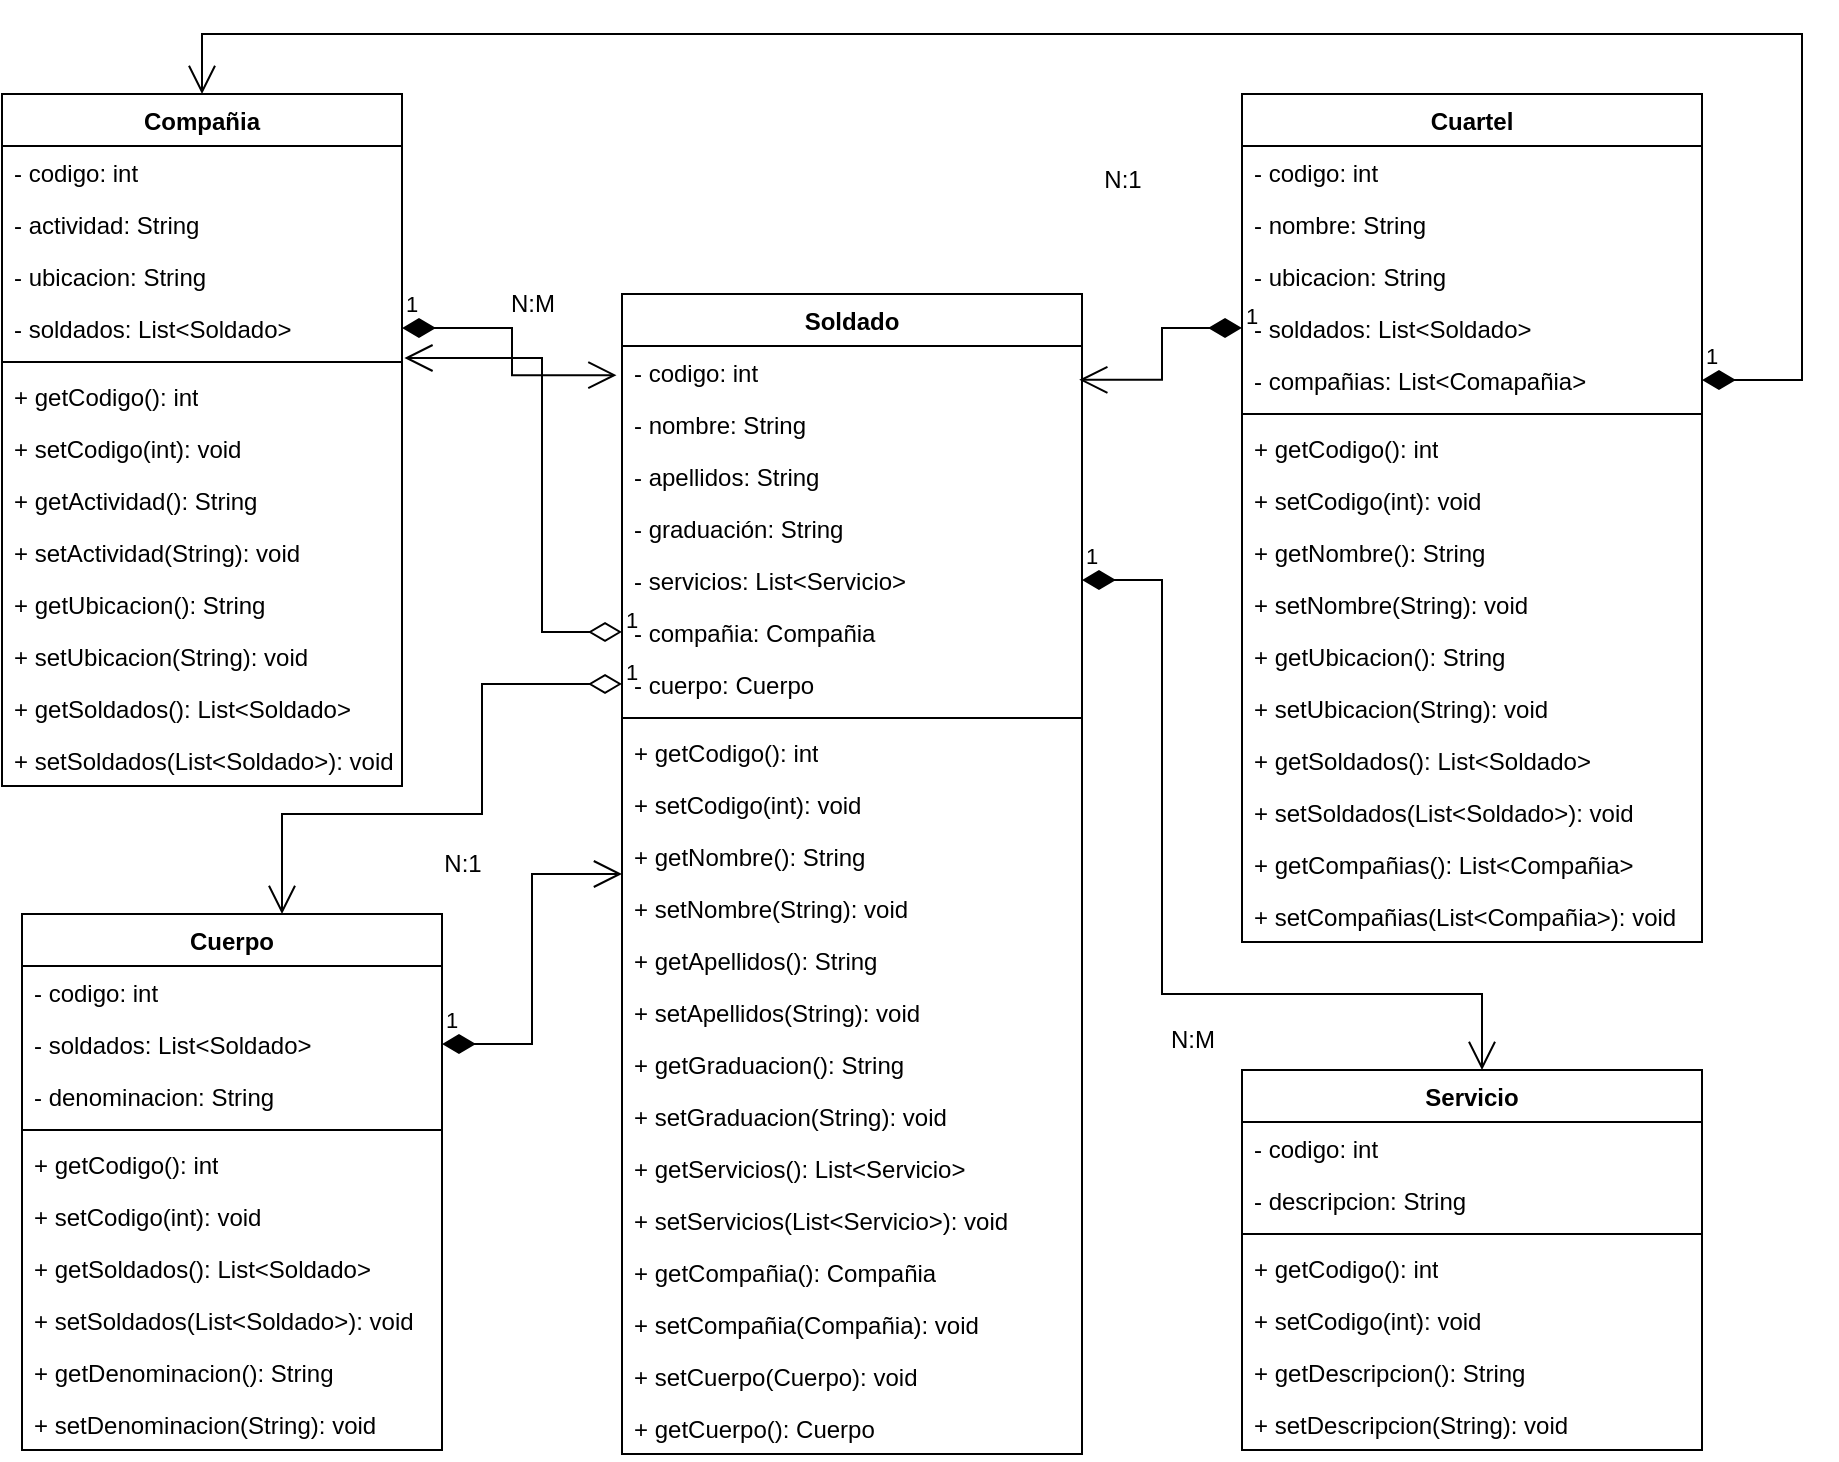 <mxfile version="22.1.7" type="github">
  <diagram id="C5RBs43oDa-KdzZeNtuy" name="Page-1">
    <mxGraphModel dx="2466" dy="2070" grid="1" gridSize="10" guides="1" tooltips="1" connect="1" arrows="1" fold="1" page="1" pageScale="1" pageWidth="827" pageHeight="1169" math="0" shadow="0">
      <root>
        <mxCell id="WIyWlLk6GJQsqaUBKTNV-0" />
        <mxCell id="WIyWlLk6GJQsqaUBKTNV-1" parent="WIyWlLk6GJQsqaUBKTNV-0" />
        <mxCell id="mWsIhqGnOLOMxXIn2LFf-0" value="Soldado" style="swimlane;fontStyle=1;align=center;verticalAlign=top;childLayout=stackLayout;horizontal=1;startSize=26;horizontalStack=0;resizeParent=1;resizeParentMax=0;resizeLast=0;collapsible=1;marginBottom=0;whiteSpace=wrap;html=1;" vertex="1" parent="WIyWlLk6GJQsqaUBKTNV-1">
          <mxGeometry x="290" y="80" width="230" height="580" as="geometry" />
        </mxCell>
        <mxCell id="mWsIhqGnOLOMxXIn2LFf-1" value="- codigo: int" style="text;strokeColor=none;fillColor=none;align=left;verticalAlign=top;spacingLeft=4;spacingRight=4;overflow=hidden;rotatable=0;points=[[0,0.5],[1,0.5]];portConstraint=eastwest;whiteSpace=wrap;html=1;" vertex="1" parent="mWsIhqGnOLOMxXIn2LFf-0">
          <mxGeometry y="26" width="230" height="26" as="geometry" />
        </mxCell>
        <mxCell id="mWsIhqGnOLOMxXIn2LFf-4" value="- nombre: String" style="text;strokeColor=none;fillColor=none;align=left;verticalAlign=top;spacingLeft=4;spacingRight=4;overflow=hidden;rotatable=0;points=[[0,0.5],[1,0.5]];portConstraint=eastwest;whiteSpace=wrap;html=1;" vertex="1" parent="mWsIhqGnOLOMxXIn2LFf-0">
          <mxGeometry y="52" width="230" height="26" as="geometry" />
        </mxCell>
        <mxCell id="mWsIhqGnOLOMxXIn2LFf-5" value="- apellidos: String" style="text;strokeColor=none;fillColor=none;align=left;verticalAlign=top;spacingLeft=4;spacingRight=4;overflow=hidden;rotatable=0;points=[[0,0.5],[1,0.5]];portConstraint=eastwest;whiteSpace=wrap;html=1;" vertex="1" parent="mWsIhqGnOLOMxXIn2LFf-0">
          <mxGeometry y="78" width="230" height="26" as="geometry" />
        </mxCell>
        <mxCell id="mWsIhqGnOLOMxXIn2LFf-33" value="- graduación: String" style="text;strokeColor=none;fillColor=none;align=left;verticalAlign=top;spacingLeft=4;spacingRight=4;overflow=hidden;rotatable=0;points=[[0,0.5],[1,0.5]];portConstraint=eastwest;whiteSpace=wrap;html=1;" vertex="1" parent="mWsIhqGnOLOMxXIn2LFf-0">
          <mxGeometry y="104" width="230" height="26" as="geometry" />
        </mxCell>
        <mxCell id="mWsIhqGnOLOMxXIn2LFf-6" value="- servicios: List&amp;lt;Servicio&amp;gt;" style="text;strokeColor=none;fillColor=none;align=left;verticalAlign=top;spacingLeft=4;spacingRight=4;overflow=hidden;rotatable=0;points=[[0,0.5],[1,0.5]];portConstraint=eastwest;whiteSpace=wrap;html=1;" vertex="1" parent="mWsIhqGnOLOMxXIn2LFf-0">
          <mxGeometry y="130" width="230" height="26" as="geometry" />
        </mxCell>
        <mxCell id="mWsIhqGnOLOMxXIn2LFf-44" value="- compañia: Compañia" style="text;strokeColor=none;fillColor=none;align=left;verticalAlign=top;spacingLeft=4;spacingRight=4;overflow=hidden;rotatable=0;points=[[0,0.5],[1,0.5]];portConstraint=eastwest;whiteSpace=wrap;html=1;" vertex="1" parent="mWsIhqGnOLOMxXIn2LFf-0">
          <mxGeometry y="156" width="230" height="26" as="geometry" />
        </mxCell>
        <mxCell id="mWsIhqGnOLOMxXIn2LFf-42" value="- cuerpo: Cuerpo" style="text;strokeColor=none;fillColor=none;align=left;verticalAlign=top;spacingLeft=4;spacingRight=4;overflow=hidden;rotatable=0;points=[[0,0.5],[1,0.5]];portConstraint=eastwest;whiteSpace=wrap;html=1;" vertex="1" parent="mWsIhqGnOLOMxXIn2LFf-0">
          <mxGeometry y="182" width="230" height="26" as="geometry" />
        </mxCell>
        <mxCell id="mWsIhqGnOLOMxXIn2LFf-2" value="" style="line;strokeWidth=1;fillColor=none;align=left;verticalAlign=middle;spacingTop=-1;spacingLeft=3;spacingRight=3;rotatable=0;labelPosition=right;points=[];portConstraint=eastwest;strokeColor=inherit;" vertex="1" parent="mWsIhqGnOLOMxXIn2LFf-0">
          <mxGeometry y="208" width="230" height="8" as="geometry" />
        </mxCell>
        <mxCell id="mWsIhqGnOLOMxXIn2LFf-89" value="+ getCodigo(): int" style="text;strokeColor=none;fillColor=none;align=left;verticalAlign=top;spacingLeft=4;spacingRight=4;overflow=hidden;rotatable=0;points=[[0,0.5],[1,0.5]];portConstraint=eastwest;whiteSpace=wrap;html=1;" vertex="1" parent="mWsIhqGnOLOMxXIn2LFf-0">
          <mxGeometry y="216" width="230" height="26" as="geometry" />
        </mxCell>
        <mxCell id="mWsIhqGnOLOMxXIn2LFf-90" value="+ setCodigo(int): void" style="text;strokeColor=none;fillColor=none;align=left;verticalAlign=top;spacingLeft=4;spacingRight=4;overflow=hidden;rotatable=0;points=[[0,0.5],[1,0.5]];portConstraint=eastwest;whiteSpace=wrap;html=1;" vertex="1" parent="mWsIhqGnOLOMxXIn2LFf-0">
          <mxGeometry y="242" width="230" height="26" as="geometry" />
        </mxCell>
        <mxCell id="mWsIhqGnOLOMxXIn2LFf-91" value="+ getNombre(): String" style="text;strokeColor=none;fillColor=none;align=left;verticalAlign=top;spacingLeft=4;spacingRight=4;overflow=hidden;rotatable=0;points=[[0,0.5],[1,0.5]];portConstraint=eastwest;whiteSpace=wrap;html=1;" vertex="1" parent="mWsIhqGnOLOMxXIn2LFf-0">
          <mxGeometry y="268" width="230" height="26" as="geometry" />
        </mxCell>
        <mxCell id="mWsIhqGnOLOMxXIn2LFf-92" value="+ setNombre(String): void" style="text;strokeColor=none;fillColor=none;align=left;verticalAlign=top;spacingLeft=4;spacingRight=4;overflow=hidden;rotatable=0;points=[[0,0.5],[1,0.5]];portConstraint=eastwest;whiteSpace=wrap;html=1;" vertex="1" parent="mWsIhqGnOLOMxXIn2LFf-0">
          <mxGeometry y="294" width="230" height="26" as="geometry" />
        </mxCell>
        <mxCell id="mWsIhqGnOLOMxXIn2LFf-93" value="+ getApellidos(): String" style="text;strokeColor=none;fillColor=none;align=left;verticalAlign=top;spacingLeft=4;spacingRight=4;overflow=hidden;rotatable=0;points=[[0,0.5],[1,0.5]];portConstraint=eastwest;whiteSpace=wrap;html=1;" vertex="1" parent="mWsIhqGnOLOMxXIn2LFf-0">
          <mxGeometry y="320" width="230" height="26" as="geometry" />
        </mxCell>
        <mxCell id="mWsIhqGnOLOMxXIn2LFf-94" value="+ setApellidos(String): void" style="text;strokeColor=none;fillColor=none;align=left;verticalAlign=top;spacingLeft=4;spacingRight=4;overflow=hidden;rotatable=0;points=[[0,0.5],[1,0.5]];portConstraint=eastwest;whiteSpace=wrap;html=1;" vertex="1" parent="mWsIhqGnOLOMxXIn2LFf-0">
          <mxGeometry y="346" width="230" height="26" as="geometry" />
        </mxCell>
        <mxCell id="mWsIhqGnOLOMxXIn2LFf-95" value="+ getGraduacion(): String" style="text;strokeColor=none;fillColor=none;align=left;verticalAlign=top;spacingLeft=4;spacingRight=4;overflow=hidden;rotatable=0;points=[[0,0.5],[1,0.5]];portConstraint=eastwest;whiteSpace=wrap;html=1;" vertex="1" parent="mWsIhqGnOLOMxXIn2LFf-0">
          <mxGeometry y="372" width="230" height="26" as="geometry" />
        </mxCell>
        <mxCell id="mWsIhqGnOLOMxXIn2LFf-96" value="+ setGraduacion(String): void" style="text;strokeColor=none;fillColor=none;align=left;verticalAlign=top;spacingLeft=4;spacingRight=4;overflow=hidden;rotatable=0;points=[[0,0.5],[1,0.5]];portConstraint=eastwest;whiteSpace=wrap;html=1;" vertex="1" parent="mWsIhqGnOLOMxXIn2LFf-0">
          <mxGeometry y="398" width="230" height="26" as="geometry" />
        </mxCell>
        <mxCell id="mWsIhqGnOLOMxXIn2LFf-97" value="+ getServicios(): List&amp;lt;Servicio&amp;gt;" style="text;strokeColor=none;fillColor=none;align=left;verticalAlign=top;spacingLeft=4;spacingRight=4;overflow=hidden;rotatable=0;points=[[0,0.5],[1,0.5]];portConstraint=eastwest;whiteSpace=wrap;html=1;" vertex="1" parent="mWsIhqGnOLOMxXIn2LFf-0">
          <mxGeometry y="424" width="230" height="26" as="geometry" />
        </mxCell>
        <mxCell id="mWsIhqGnOLOMxXIn2LFf-98" value="+ setServicios(List&amp;lt;Servicio&amp;gt;): void" style="text;strokeColor=none;fillColor=none;align=left;verticalAlign=top;spacingLeft=4;spacingRight=4;overflow=hidden;rotatable=0;points=[[0,0.5],[1,0.5]];portConstraint=eastwest;whiteSpace=wrap;html=1;" vertex="1" parent="mWsIhqGnOLOMxXIn2LFf-0">
          <mxGeometry y="450" width="230" height="26" as="geometry" />
        </mxCell>
        <mxCell id="mWsIhqGnOLOMxXIn2LFf-99" value="+ getCompañia(): Compañia" style="text;strokeColor=none;fillColor=none;align=left;verticalAlign=top;spacingLeft=4;spacingRight=4;overflow=hidden;rotatable=0;points=[[0,0.5],[1,0.5]];portConstraint=eastwest;whiteSpace=wrap;html=1;" vertex="1" parent="mWsIhqGnOLOMxXIn2LFf-0">
          <mxGeometry y="476" width="230" height="26" as="geometry" />
        </mxCell>
        <mxCell id="mWsIhqGnOLOMxXIn2LFf-100" value="+ setCompañia(Compañia): void" style="text;strokeColor=none;fillColor=none;align=left;verticalAlign=top;spacingLeft=4;spacingRight=4;overflow=hidden;rotatable=0;points=[[0,0.5],[1,0.5]];portConstraint=eastwest;whiteSpace=wrap;html=1;" vertex="1" parent="mWsIhqGnOLOMxXIn2LFf-0">
          <mxGeometry y="502" width="230" height="26" as="geometry" />
        </mxCell>
        <mxCell id="mWsIhqGnOLOMxXIn2LFf-102" value="+ setCuerpo(Cuerpo): void" style="text;strokeColor=none;fillColor=none;align=left;verticalAlign=top;spacingLeft=4;spacingRight=4;overflow=hidden;rotatable=0;points=[[0,0.5],[1,0.5]];portConstraint=eastwest;whiteSpace=wrap;html=1;" vertex="1" parent="mWsIhqGnOLOMxXIn2LFf-0">
          <mxGeometry y="528" width="230" height="26" as="geometry" />
        </mxCell>
        <mxCell id="mWsIhqGnOLOMxXIn2LFf-101" value="+ getCuerpo(): Cuerpo" style="text;strokeColor=none;fillColor=none;align=left;verticalAlign=top;spacingLeft=4;spacingRight=4;overflow=hidden;rotatable=0;points=[[0,0.5],[1,0.5]];portConstraint=eastwest;whiteSpace=wrap;html=1;" vertex="1" parent="mWsIhqGnOLOMxXIn2LFf-0">
          <mxGeometry y="554" width="230" height="26" as="geometry" />
        </mxCell>
        <mxCell id="mWsIhqGnOLOMxXIn2LFf-7" value="Cuartel" style="swimlane;fontStyle=1;align=center;verticalAlign=top;childLayout=stackLayout;horizontal=1;startSize=26;horizontalStack=0;resizeParent=1;resizeParentMax=0;resizeLast=0;collapsible=1;marginBottom=0;whiteSpace=wrap;html=1;" vertex="1" parent="WIyWlLk6GJQsqaUBKTNV-1">
          <mxGeometry x="600" y="-20" width="230" height="424" as="geometry" />
        </mxCell>
        <mxCell id="mWsIhqGnOLOMxXIn2LFf-8" value="- codigo: int" style="text;strokeColor=none;fillColor=none;align=left;verticalAlign=top;spacingLeft=4;spacingRight=4;overflow=hidden;rotatable=0;points=[[0,0.5],[1,0.5]];portConstraint=eastwest;whiteSpace=wrap;html=1;" vertex="1" parent="mWsIhqGnOLOMxXIn2LFf-7">
          <mxGeometry y="26" width="230" height="26" as="geometry" />
        </mxCell>
        <mxCell id="mWsIhqGnOLOMxXIn2LFf-9" value="- nombre: String" style="text;strokeColor=none;fillColor=none;align=left;verticalAlign=top;spacingLeft=4;spacingRight=4;overflow=hidden;rotatable=0;points=[[0,0.5],[1,0.5]];portConstraint=eastwest;whiteSpace=wrap;html=1;" vertex="1" parent="mWsIhqGnOLOMxXIn2LFf-7">
          <mxGeometry y="52" width="230" height="26" as="geometry" />
        </mxCell>
        <mxCell id="mWsIhqGnOLOMxXIn2LFf-11" value="- ubicacion: String" style="text;strokeColor=none;fillColor=none;align=left;verticalAlign=top;spacingLeft=4;spacingRight=4;overflow=hidden;rotatable=0;points=[[0,0.5],[1,0.5]];portConstraint=eastwest;whiteSpace=wrap;html=1;" vertex="1" parent="mWsIhqGnOLOMxXIn2LFf-7">
          <mxGeometry y="78" width="230" height="26" as="geometry" />
        </mxCell>
        <mxCell id="mWsIhqGnOLOMxXIn2LFf-23" value="- soldados: List&amp;lt;Soldado&amp;gt;" style="text;strokeColor=none;fillColor=none;align=left;verticalAlign=top;spacingLeft=4;spacingRight=4;overflow=hidden;rotatable=0;points=[[0,0.5],[1,0.5]];portConstraint=eastwest;whiteSpace=wrap;html=1;" vertex="1" parent="mWsIhqGnOLOMxXIn2LFf-7">
          <mxGeometry y="104" width="230" height="26" as="geometry" />
        </mxCell>
        <mxCell id="mWsIhqGnOLOMxXIn2LFf-22" value="- compañias: List&amp;lt;Comapañia&amp;gt;" style="text;strokeColor=none;fillColor=none;align=left;verticalAlign=top;spacingLeft=4;spacingRight=4;overflow=hidden;rotatable=0;points=[[0,0.5],[1,0.5]];portConstraint=eastwest;whiteSpace=wrap;html=1;" vertex="1" parent="mWsIhqGnOLOMxXIn2LFf-7">
          <mxGeometry y="130" width="230" height="26" as="geometry" />
        </mxCell>
        <mxCell id="mWsIhqGnOLOMxXIn2LFf-12" value="" style="line;strokeWidth=1;fillColor=none;align=left;verticalAlign=middle;spacingTop=-1;spacingLeft=3;spacingRight=3;rotatable=0;labelPosition=right;points=[];portConstraint=eastwest;strokeColor=inherit;" vertex="1" parent="mWsIhqGnOLOMxXIn2LFf-7">
          <mxGeometry y="156" width="230" height="8" as="geometry" />
        </mxCell>
        <mxCell id="mWsIhqGnOLOMxXIn2LFf-78" value="+ getCodigo(): int" style="text;strokeColor=none;fillColor=none;align=left;verticalAlign=top;spacingLeft=4;spacingRight=4;overflow=hidden;rotatable=0;points=[[0,0.5],[1,0.5]];portConstraint=eastwest;whiteSpace=wrap;html=1;" vertex="1" parent="mWsIhqGnOLOMxXIn2LFf-7">
          <mxGeometry y="164" width="230" height="26" as="geometry" />
        </mxCell>
        <mxCell id="mWsIhqGnOLOMxXIn2LFf-79" value="+ setCodigo(int): void" style="text;strokeColor=none;fillColor=none;align=left;verticalAlign=top;spacingLeft=4;spacingRight=4;overflow=hidden;rotatable=0;points=[[0,0.5],[1,0.5]];portConstraint=eastwest;whiteSpace=wrap;html=1;" vertex="1" parent="mWsIhqGnOLOMxXIn2LFf-7">
          <mxGeometry y="190" width="230" height="26" as="geometry" />
        </mxCell>
        <mxCell id="mWsIhqGnOLOMxXIn2LFf-80" value="+ getNombre(): String" style="text;strokeColor=none;fillColor=none;align=left;verticalAlign=top;spacingLeft=4;spacingRight=4;overflow=hidden;rotatable=0;points=[[0,0.5],[1,0.5]];portConstraint=eastwest;whiteSpace=wrap;html=1;" vertex="1" parent="mWsIhqGnOLOMxXIn2LFf-7">
          <mxGeometry y="216" width="230" height="26" as="geometry" />
        </mxCell>
        <mxCell id="mWsIhqGnOLOMxXIn2LFf-81" value="+ setNombre(String): void" style="text;strokeColor=none;fillColor=none;align=left;verticalAlign=top;spacingLeft=4;spacingRight=4;overflow=hidden;rotatable=0;points=[[0,0.5],[1,0.5]];portConstraint=eastwest;whiteSpace=wrap;html=1;" vertex="1" parent="mWsIhqGnOLOMxXIn2LFf-7">
          <mxGeometry y="242" width="230" height="26" as="geometry" />
        </mxCell>
        <mxCell id="mWsIhqGnOLOMxXIn2LFf-82" value="+ getUbicacion(): String" style="text;strokeColor=none;fillColor=none;align=left;verticalAlign=top;spacingLeft=4;spacingRight=4;overflow=hidden;rotatable=0;points=[[0,0.5],[1,0.5]];portConstraint=eastwest;whiteSpace=wrap;html=1;" vertex="1" parent="mWsIhqGnOLOMxXIn2LFf-7">
          <mxGeometry y="268" width="230" height="26" as="geometry" />
        </mxCell>
        <mxCell id="mWsIhqGnOLOMxXIn2LFf-83" value="+ setUbicacion(String): void" style="text;strokeColor=none;fillColor=none;align=left;verticalAlign=top;spacingLeft=4;spacingRight=4;overflow=hidden;rotatable=0;points=[[0,0.5],[1,0.5]];portConstraint=eastwest;whiteSpace=wrap;html=1;" vertex="1" parent="mWsIhqGnOLOMxXIn2LFf-7">
          <mxGeometry y="294" width="230" height="26" as="geometry" />
        </mxCell>
        <mxCell id="mWsIhqGnOLOMxXIn2LFf-84" value="+ getSoldados(): List&amp;lt;Soldado&amp;gt;" style="text;strokeColor=none;fillColor=none;align=left;verticalAlign=top;spacingLeft=4;spacingRight=4;overflow=hidden;rotatable=0;points=[[0,0.5],[1,0.5]];portConstraint=eastwest;whiteSpace=wrap;html=1;" vertex="1" parent="mWsIhqGnOLOMxXIn2LFf-7">
          <mxGeometry y="320" width="230" height="26" as="geometry" />
        </mxCell>
        <mxCell id="mWsIhqGnOLOMxXIn2LFf-87" value="+ setSoldados(List&amp;lt;Soldado&amp;gt;): void" style="text;strokeColor=none;fillColor=none;align=left;verticalAlign=top;spacingLeft=4;spacingRight=4;overflow=hidden;rotatable=0;points=[[0,0.5],[1,0.5]];portConstraint=eastwest;whiteSpace=wrap;html=1;" vertex="1" parent="mWsIhqGnOLOMxXIn2LFf-7">
          <mxGeometry y="346" width="230" height="26" as="geometry" />
        </mxCell>
        <mxCell id="mWsIhqGnOLOMxXIn2LFf-86" value="+ getCompañias(): List&amp;lt;Compañia&amp;gt;" style="text;strokeColor=none;fillColor=none;align=left;verticalAlign=top;spacingLeft=4;spacingRight=4;overflow=hidden;rotatable=0;points=[[0,0.5],[1,0.5]];portConstraint=eastwest;whiteSpace=wrap;html=1;" vertex="1" parent="mWsIhqGnOLOMxXIn2LFf-7">
          <mxGeometry y="372" width="230" height="26" as="geometry" />
        </mxCell>
        <mxCell id="mWsIhqGnOLOMxXIn2LFf-85" value="+ setCompañias(List&amp;lt;Compañia&amp;gt;): void" style="text;strokeColor=none;fillColor=none;align=left;verticalAlign=top;spacingLeft=4;spacingRight=4;overflow=hidden;rotatable=0;points=[[0,0.5],[1,0.5]];portConstraint=eastwest;whiteSpace=wrap;html=1;" vertex="1" parent="mWsIhqGnOLOMxXIn2LFf-7">
          <mxGeometry y="398" width="230" height="26" as="geometry" />
        </mxCell>
        <mxCell id="mWsIhqGnOLOMxXIn2LFf-14" value="Compañia" style="swimlane;fontStyle=1;align=center;verticalAlign=top;childLayout=stackLayout;horizontal=1;startSize=26;horizontalStack=0;resizeParent=1;resizeParentMax=0;resizeLast=0;collapsible=1;marginBottom=0;whiteSpace=wrap;html=1;" vertex="1" parent="WIyWlLk6GJQsqaUBKTNV-1">
          <mxGeometry x="-20" y="-20" width="200" height="346" as="geometry" />
        </mxCell>
        <mxCell id="mWsIhqGnOLOMxXIn2LFf-15" value="- codigo: int" style="text;strokeColor=none;fillColor=none;align=left;verticalAlign=top;spacingLeft=4;spacingRight=4;overflow=hidden;rotatable=0;points=[[0,0.5],[1,0.5]];portConstraint=eastwest;whiteSpace=wrap;html=1;" vertex="1" parent="mWsIhqGnOLOMxXIn2LFf-14">
          <mxGeometry y="26" width="200" height="26" as="geometry" />
        </mxCell>
        <mxCell id="mWsIhqGnOLOMxXIn2LFf-16" value="- actividad: String" style="text;strokeColor=none;fillColor=none;align=left;verticalAlign=top;spacingLeft=4;spacingRight=4;overflow=hidden;rotatable=0;points=[[0,0.5],[1,0.5]];portConstraint=eastwest;whiteSpace=wrap;html=1;" vertex="1" parent="mWsIhqGnOLOMxXIn2LFf-14">
          <mxGeometry y="52" width="200" height="26" as="geometry" />
        </mxCell>
        <mxCell id="mWsIhqGnOLOMxXIn2LFf-17" value="- ubicacion: String" style="text;strokeColor=none;fillColor=none;align=left;verticalAlign=top;spacingLeft=4;spacingRight=4;overflow=hidden;rotatable=0;points=[[0,0.5],[1,0.5]];portConstraint=eastwest;whiteSpace=wrap;html=1;" vertex="1" parent="mWsIhqGnOLOMxXIn2LFf-14">
          <mxGeometry y="78" width="200" height="26" as="geometry" />
        </mxCell>
        <mxCell id="mWsIhqGnOLOMxXIn2LFf-21" value="- soldados: List&amp;lt;Soldado&amp;gt;" style="text;strokeColor=none;fillColor=none;align=left;verticalAlign=top;spacingLeft=4;spacingRight=4;overflow=hidden;rotatable=0;points=[[0,0.5],[1,0.5]];portConstraint=eastwest;whiteSpace=wrap;html=1;" vertex="1" parent="mWsIhqGnOLOMxXIn2LFf-14">
          <mxGeometry y="104" width="200" height="26" as="geometry" />
        </mxCell>
        <mxCell id="mWsIhqGnOLOMxXIn2LFf-18" value="" style="line;strokeWidth=1;fillColor=none;align=left;verticalAlign=middle;spacingTop=-1;spacingLeft=3;spacingRight=3;rotatable=0;labelPosition=right;points=[];portConstraint=eastwest;strokeColor=inherit;" vertex="1" parent="mWsIhqGnOLOMxXIn2LFf-14">
          <mxGeometry y="130" width="200" height="8" as="geometry" />
        </mxCell>
        <mxCell id="mWsIhqGnOLOMxXIn2LFf-19" value="+ getCodigo(): int" style="text;strokeColor=none;fillColor=none;align=left;verticalAlign=top;spacingLeft=4;spacingRight=4;overflow=hidden;rotatable=0;points=[[0,0.5],[1,0.5]];portConstraint=eastwest;whiteSpace=wrap;html=1;" vertex="1" parent="mWsIhqGnOLOMxXIn2LFf-14">
          <mxGeometry y="138" width="200" height="26" as="geometry" />
        </mxCell>
        <mxCell id="mWsIhqGnOLOMxXIn2LFf-54" value="+ setCodigo(int): void" style="text;strokeColor=none;fillColor=none;align=left;verticalAlign=top;spacingLeft=4;spacingRight=4;overflow=hidden;rotatable=0;points=[[0,0.5],[1,0.5]];portConstraint=eastwest;whiteSpace=wrap;html=1;" vertex="1" parent="mWsIhqGnOLOMxXIn2LFf-14">
          <mxGeometry y="164" width="200" height="26" as="geometry" />
        </mxCell>
        <mxCell id="mWsIhqGnOLOMxXIn2LFf-55" value="+ getActividad(): String" style="text;strokeColor=none;fillColor=none;align=left;verticalAlign=top;spacingLeft=4;spacingRight=4;overflow=hidden;rotatable=0;points=[[0,0.5],[1,0.5]];portConstraint=eastwest;whiteSpace=wrap;html=1;" vertex="1" parent="mWsIhqGnOLOMxXIn2LFf-14">
          <mxGeometry y="190" width="200" height="26" as="geometry" />
        </mxCell>
        <mxCell id="mWsIhqGnOLOMxXIn2LFf-56" value="+ setActividad(String): void" style="text;strokeColor=none;fillColor=none;align=left;verticalAlign=top;spacingLeft=4;spacingRight=4;overflow=hidden;rotatable=0;points=[[0,0.5],[1,0.5]];portConstraint=eastwest;whiteSpace=wrap;html=1;" vertex="1" parent="mWsIhqGnOLOMxXIn2LFf-14">
          <mxGeometry y="216" width="200" height="26" as="geometry" />
        </mxCell>
        <mxCell id="mWsIhqGnOLOMxXIn2LFf-58" value="+ getUbicacion(): String" style="text;strokeColor=none;fillColor=none;align=left;verticalAlign=top;spacingLeft=4;spacingRight=4;overflow=hidden;rotatable=0;points=[[0,0.5],[1,0.5]];portConstraint=eastwest;whiteSpace=wrap;html=1;" vertex="1" parent="mWsIhqGnOLOMxXIn2LFf-14">
          <mxGeometry y="242" width="200" height="26" as="geometry" />
        </mxCell>
        <mxCell id="mWsIhqGnOLOMxXIn2LFf-59" value="+ setUbicacion(String): void" style="text;strokeColor=none;fillColor=none;align=left;verticalAlign=top;spacingLeft=4;spacingRight=4;overflow=hidden;rotatable=0;points=[[0,0.5],[1,0.5]];portConstraint=eastwest;whiteSpace=wrap;html=1;" vertex="1" parent="mWsIhqGnOLOMxXIn2LFf-14">
          <mxGeometry y="268" width="200" height="26" as="geometry" />
        </mxCell>
        <mxCell id="mWsIhqGnOLOMxXIn2LFf-60" value="+ getSoldados(): List&amp;lt;Soldado&amp;gt;" style="text;strokeColor=none;fillColor=none;align=left;verticalAlign=top;spacingLeft=4;spacingRight=4;overflow=hidden;rotatable=0;points=[[0,0.5],[1,0.5]];portConstraint=eastwest;whiteSpace=wrap;html=1;" vertex="1" parent="mWsIhqGnOLOMxXIn2LFf-14">
          <mxGeometry y="294" width="200" height="26" as="geometry" />
        </mxCell>
        <mxCell id="mWsIhqGnOLOMxXIn2LFf-61" value="+ setSoldados(List&amp;lt;Soldado&amp;gt;): void" style="text;strokeColor=none;fillColor=none;align=left;verticalAlign=top;spacingLeft=4;spacingRight=4;overflow=hidden;rotatable=0;points=[[0,0.5],[1,0.5]];portConstraint=eastwest;whiteSpace=wrap;html=1;" vertex="1" parent="mWsIhqGnOLOMxXIn2LFf-14">
          <mxGeometry y="320" width="200" height="26" as="geometry" />
        </mxCell>
        <mxCell id="mWsIhqGnOLOMxXIn2LFf-25" value="Cuerpo" style="swimlane;fontStyle=1;align=center;verticalAlign=top;childLayout=stackLayout;horizontal=1;startSize=26;horizontalStack=0;resizeParent=1;resizeParentMax=0;resizeLast=0;collapsible=1;marginBottom=0;whiteSpace=wrap;html=1;" vertex="1" parent="WIyWlLk6GJQsqaUBKTNV-1">
          <mxGeometry x="-10" y="390" width="210" height="268" as="geometry" />
        </mxCell>
        <mxCell id="mWsIhqGnOLOMxXIn2LFf-26" value="- codigo: int" style="text;strokeColor=none;fillColor=none;align=left;verticalAlign=top;spacingLeft=4;spacingRight=4;overflow=hidden;rotatable=0;points=[[0,0.5],[1,0.5]];portConstraint=eastwest;whiteSpace=wrap;html=1;" vertex="1" parent="mWsIhqGnOLOMxXIn2LFf-25">
          <mxGeometry y="26" width="210" height="26" as="geometry" />
        </mxCell>
        <mxCell id="mWsIhqGnOLOMxXIn2LFf-32" value="- soldados: List&amp;lt;Soldado&amp;gt;" style="text;strokeColor=none;fillColor=none;align=left;verticalAlign=top;spacingLeft=4;spacingRight=4;overflow=hidden;rotatable=0;points=[[0,0.5],[1,0.5]];portConstraint=eastwest;whiteSpace=wrap;html=1;" vertex="1" parent="mWsIhqGnOLOMxXIn2LFf-25">
          <mxGeometry y="52" width="210" height="26" as="geometry" />
        </mxCell>
        <mxCell id="mWsIhqGnOLOMxXIn2LFf-27" value="- denominacion: String" style="text;strokeColor=none;fillColor=none;align=left;verticalAlign=top;spacingLeft=4;spacingRight=4;overflow=hidden;rotatable=0;points=[[0,0.5],[1,0.5]];portConstraint=eastwest;whiteSpace=wrap;html=1;" vertex="1" parent="mWsIhqGnOLOMxXIn2LFf-25">
          <mxGeometry y="78" width="210" height="26" as="geometry" />
        </mxCell>
        <mxCell id="mWsIhqGnOLOMxXIn2LFf-30" value="" style="line;strokeWidth=1;fillColor=none;align=left;verticalAlign=middle;spacingTop=-1;spacingLeft=3;spacingRight=3;rotatable=0;labelPosition=right;points=[];portConstraint=eastwest;strokeColor=inherit;" vertex="1" parent="mWsIhqGnOLOMxXIn2LFf-25">
          <mxGeometry y="104" width="210" height="8" as="geometry" />
        </mxCell>
        <mxCell id="mWsIhqGnOLOMxXIn2LFf-64" value="+ getCodigo(): int" style="text;strokeColor=none;fillColor=none;align=left;verticalAlign=top;spacingLeft=4;spacingRight=4;overflow=hidden;rotatable=0;points=[[0,0.5],[1,0.5]];portConstraint=eastwest;whiteSpace=wrap;html=1;" vertex="1" parent="mWsIhqGnOLOMxXIn2LFf-25">
          <mxGeometry y="112" width="210" height="26" as="geometry" />
        </mxCell>
        <mxCell id="mWsIhqGnOLOMxXIn2LFf-65" value="+ setCodigo(int): void" style="text;strokeColor=none;fillColor=none;align=left;verticalAlign=top;spacingLeft=4;spacingRight=4;overflow=hidden;rotatable=0;points=[[0,0.5],[1,0.5]];portConstraint=eastwest;whiteSpace=wrap;html=1;" vertex="1" parent="mWsIhqGnOLOMxXIn2LFf-25">
          <mxGeometry y="138" width="210" height="26" as="geometry" />
        </mxCell>
        <mxCell id="mWsIhqGnOLOMxXIn2LFf-66" value="+ getSoldados(): List&amp;lt;Soldado&amp;gt;" style="text;strokeColor=none;fillColor=none;align=left;verticalAlign=top;spacingLeft=4;spacingRight=4;overflow=hidden;rotatable=0;points=[[0,0.5],[1,0.5]];portConstraint=eastwest;whiteSpace=wrap;html=1;" vertex="1" parent="mWsIhqGnOLOMxXIn2LFf-25">
          <mxGeometry y="164" width="210" height="26" as="geometry" />
        </mxCell>
        <mxCell id="mWsIhqGnOLOMxXIn2LFf-67" value="+ setSoldados(List&amp;lt;Soldado&amp;gt;): void" style="text;strokeColor=none;fillColor=none;align=left;verticalAlign=top;spacingLeft=4;spacingRight=4;overflow=hidden;rotatable=0;points=[[0,0.5],[1,0.5]];portConstraint=eastwest;whiteSpace=wrap;html=1;" vertex="1" parent="mWsIhqGnOLOMxXIn2LFf-25">
          <mxGeometry y="190" width="210" height="26" as="geometry" />
        </mxCell>
        <mxCell id="mWsIhqGnOLOMxXIn2LFf-68" value="+ getDenominacion(): String" style="text;strokeColor=none;fillColor=none;align=left;verticalAlign=top;spacingLeft=4;spacingRight=4;overflow=hidden;rotatable=0;points=[[0,0.5],[1,0.5]];portConstraint=eastwest;whiteSpace=wrap;html=1;" vertex="1" parent="mWsIhqGnOLOMxXIn2LFf-25">
          <mxGeometry y="216" width="210" height="26" as="geometry" />
        </mxCell>
        <mxCell id="mWsIhqGnOLOMxXIn2LFf-69" value="+ setDenominacion(String): void" style="text;strokeColor=none;fillColor=none;align=left;verticalAlign=top;spacingLeft=4;spacingRight=4;overflow=hidden;rotatable=0;points=[[0,0.5],[1,0.5]];portConstraint=eastwest;whiteSpace=wrap;html=1;" vertex="1" parent="mWsIhqGnOLOMxXIn2LFf-25">
          <mxGeometry y="242" width="210" height="26" as="geometry" />
        </mxCell>
        <mxCell id="mWsIhqGnOLOMxXIn2LFf-34" value="Servicio" style="swimlane;fontStyle=1;align=center;verticalAlign=top;childLayout=stackLayout;horizontal=1;startSize=26;horizontalStack=0;resizeParent=1;resizeParentMax=0;resizeLast=0;collapsible=1;marginBottom=0;whiteSpace=wrap;html=1;" vertex="1" parent="WIyWlLk6GJQsqaUBKTNV-1">
          <mxGeometry x="600" y="468" width="230" height="190" as="geometry" />
        </mxCell>
        <mxCell id="mWsIhqGnOLOMxXIn2LFf-35" value="- codigo: int" style="text;strokeColor=none;fillColor=none;align=left;verticalAlign=top;spacingLeft=4;spacingRight=4;overflow=hidden;rotatable=0;points=[[0,0.5],[1,0.5]];portConstraint=eastwest;whiteSpace=wrap;html=1;" vertex="1" parent="mWsIhqGnOLOMxXIn2LFf-34">
          <mxGeometry y="26" width="230" height="26" as="geometry" />
        </mxCell>
        <mxCell id="mWsIhqGnOLOMxXIn2LFf-39" value="- descripcion: String" style="text;strokeColor=none;fillColor=none;align=left;verticalAlign=top;spacingLeft=4;spacingRight=4;overflow=hidden;rotatable=0;points=[[0,0.5],[1,0.5]];portConstraint=eastwest;whiteSpace=wrap;html=1;" vertex="1" parent="mWsIhqGnOLOMxXIn2LFf-34">
          <mxGeometry y="52" width="230" height="26" as="geometry" />
        </mxCell>
        <mxCell id="mWsIhqGnOLOMxXIn2LFf-40" value="" style="line;strokeWidth=1;fillColor=none;align=left;verticalAlign=middle;spacingTop=-1;spacingLeft=3;spacingRight=3;rotatable=0;labelPosition=right;points=[];portConstraint=eastwest;strokeColor=inherit;" vertex="1" parent="mWsIhqGnOLOMxXIn2LFf-34">
          <mxGeometry y="78" width="230" height="8" as="geometry" />
        </mxCell>
        <mxCell id="mWsIhqGnOLOMxXIn2LFf-70" value="+ getCodigo(): int" style="text;strokeColor=none;fillColor=none;align=left;verticalAlign=top;spacingLeft=4;spacingRight=4;overflow=hidden;rotatable=0;points=[[0,0.5],[1,0.5]];portConstraint=eastwest;whiteSpace=wrap;html=1;" vertex="1" parent="mWsIhqGnOLOMxXIn2LFf-34">
          <mxGeometry y="86" width="230" height="26" as="geometry" />
        </mxCell>
        <mxCell id="mWsIhqGnOLOMxXIn2LFf-71" value="+ setCodigo(int): void" style="text;strokeColor=none;fillColor=none;align=left;verticalAlign=top;spacingLeft=4;spacingRight=4;overflow=hidden;rotatable=0;points=[[0,0.5],[1,0.5]];portConstraint=eastwest;whiteSpace=wrap;html=1;" vertex="1" parent="mWsIhqGnOLOMxXIn2LFf-34">
          <mxGeometry y="112" width="230" height="26" as="geometry" />
        </mxCell>
        <mxCell id="mWsIhqGnOLOMxXIn2LFf-72" value="+ getDescripcion(): String" style="text;strokeColor=none;fillColor=none;align=left;verticalAlign=top;spacingLeft=4;spacingRight=4;overflow=hidden;rotatable=0;points=[[0,0.5],[1,0.5]];portConstraint=eastwest;whiteSpace=wrap;html=1;" vertex="1" parent="mWsIhqGnOLOMxXIn2LFf-34">
          <mxGeometry y="138" width="230" height="26" as="geometry" />
        </mxCell>
        <mxCell id="mWsIhqGnOLOMxXIn2LFf-73" value="+ setDescripcion(String): void" style="text;strokeColor=none;fillColor=none;align=left;verticalAlign=top;spacingLeft=4;spacingRight=4;overflow=hidden;rotatable=0;points=[[0,0.5],[1,0.5]];portConstraint=eastwest;whiteSpace=wrap;html=1;" vertex="1" parent="mWsIhqGnOLOMxXIn2LFf-34">
          <mxGeometry y="164" width="230" height="26" as="geometry" />
        </mxCell>
        <mxCell id="mWsIhqGnOLOMxXIn2LFf-43" value="1" style="endArrow=open;html=1;endSize=12;startArrow=diamondThin;startSize=14;startFill=1;edgeStyle=orthogonalEdgeStyle;align=left;verticalAlign=bottom;rounded=0;entryX=0.994;entryY=0.074;entryDx=0;entryDy=0;entryPerimeter=0;" edge="1" parent="WIyWlLk6GJQsqaUBKTNV-1" source="mWsIhqGnOLOMxXIn2LFf-23" target="mWsIhqGnOLOMxXIn2LFf-0">
          <mxGeometry x="-1" y="3" relative="1" as="geometry">
            <mxPoint x="320" y="280" as="sourcePoint" />
            <mxPoint x="480" y="280" as="targetPoint" />
          </mxGeometry>
        </mxCell>
        <mxCell id="mWsIhqGnOLOMxXIn2LFf-45" value="N:M" style="text;html=1;align=center;verticalAlign=middle;resizable=0;points=[];autosize=1;strokeColor=none;fillColor=none;" vertex="1" parent="WIyWlLk6GJQsqaUBKTNV-1">
          <mxGeometry x="220" y="70" width="50" height="30" as="geometry" />
        </mxCell>
        <mxCell id="mWsIhqGnOLOMxXIn2LFf-46" value="1" style="endArrow=open;html=1;endSize=12;startArrow=diamondThin;startSize=14;startFill=0;edgeStyle=orthogonalEdgeStyle;align=left;verticalAlign=bottom;rounded=0;entryX=1.006;entryY=0.25;entryDx=0;entryDy=0;entryPerimeter=0;" edge="1" parent="WIyWlLk6GJQsqaUBKTNV-1" source="mWsIhqGnOLOMxXIn2LFf-44" target="mWsIhqGnOLOMxXIn2LFf-18">
          <mxGeometry x="-1" y="3" relative="1" as="geometry">
            <mxPoint x="320" y="280" as="sourcePoint" />
            <mxPoint x="480" y="280" as="targetPoint" />
            <Array as="points">
              <mxPoint x="250" y="249" />
              <mxPoint x="250" y="112" />
            </Array>
          </mxGeometry>
        </mxCell>
        <mxCell id="mWsIhqGnOLOMxXIn2LFf-47" value="1" style="endArrow=open;html=1;endSize=12;startArrow=diamondThin;startSize=14;startFill=1;edgeStyle=orthogonalEdgeStyle;align=left;verticalAlign=bottom;rounded=0;exitX=1;exitY=0.5;exitDx=0;exitDy=0;entryX=-0.012;entryY=0.07;entryDx=0;entryDy=0;entryPerimeter=0;" edge="1" parent="WIyWlLk6GJQsqaUBKTNV-1" source="mWsIhqGnOLOMxXIn2LFf-21" target="mWsIhqGnOLOMxXIn2LFf-0">
          <mxGeometry x="-1" y="3" relative="1" as="geometry">
            <mxPoint x="320" y="280" as="sourcePoint" />
            <mxPoint x="480" y="280" as="targetPoint" />
          </mxGeometry>
        </mxCell>
        <mxCell id="mWsIhqGnOLOMxXIn2LFf-48" value="N:1" style="text;html=1;align=center;verticalAlign=middle;resizable=0;points=[];autosize=1;strokeColor=none;fillColor=none;" vertex="1" parent="WIyWlLk6GJQsqaUBKTNV-1">
          <mxGeometry x="190" y="350" width="40" height="30" as="geometry" />
        </mxCell>
        <mxCell id="mWsIhqGnOLOMxXIn2LFf-49" value="1" style="endArrow=open;html=1;endSize=12;startArrow=diamondThin;startSize=14;startFill=0;edgeStyle=orthogonalEdgeStyle;align=left;verticalAlign=bottom;rounded=0;" edge="1" parent="WIyWlLk6GJQsqaUBKTNV-1" source="mWsIhqGnOLOMxXIn2LFf-42" target="mWsIhqGnOLOMxXIn2LFf-25">
          <mxGeometry x="-1" y="3" relative="1" as="geometry">
            <mxPoint x="300" y="259" as="sourcePoint" />
            <mxPoint x="191" y="122" as="targetPoint" />
            <Array as="points">
              <mxPoint x="220" y="275" />
              <mxPoint x="220" y="340" />
              <mxPoint x="120" y="340" />
            </Array>
          </mxGeometry>
        </mxCell>
        <mxCell id="mWsIhqGnOLOMxXIn2LFf-52" value="1" style="endArrow=open;html=1;endSize=12;startArrow=diamondThin;startSize=14;startFill=1;edgeStyle=orthogonalEdgeStyle;align=left;verticalAlign=bottom;rounded=0;" edge="1" parent="WIyWlLk6GJQsqaUBKTNV-1" source="mWsIhqGnOLOMxXIn2LFf-32" target="mWsIhqGnOLOMxXIn2LFf-0">
          <mxGeometry x="-1" y="3" relative="1" as="geometry">
            <mxPoint x="280" y="280" as="sourcePoint" />
            <mxPoint x="440" y="280" as="targetPoint" />
          </mxGeometry>
        </mxCell>
        <mxCell id="mWsIhqGnOLOMxXIn2LFf-53" value="1" style="endArrow=open;html=1;endSize=12;startArrow=diamondThin;startSize=14;startFill=1;edgeStyle=orthogonalEdgeStyle;align=left;verticalAlign=bottom;rounded=0;" edge="1" parent="WIyWlLk6GJQsqaUBKTNV-1" source="mWsIhqGnOLOMxXIn2LFf-6" target="mWsIhqGnOLOMxXIn2LFf-34">
          <mxGeometry x="-1" y="3" relative="1" as="geometry">
            <mxPoint x="280" y="280" as="sourcePoint" />
            <mxPoint x="440" y="280" as="targetPoint" />
            <Array as="points">
              <mxPoint x="560" y="223" />
              <mxPoint x="560" y="430" />
              <mxPoint x="720" y="430" />
            </Array>
          </mxGeometry>
        </mxCell>
        <mxCell id="mWsIhqGnOLOMxXIn2LFf-62" value="N:1" style="text;html=1;align=center;verticalAlign=middle;resizable=0;points=[];autosize=1;strokeColor=none;fillColor=none;" vertex="1" parent="WIyWlLk6GJQsqaUBKTNV-1">
          <mxGeometry x="520" y="8" width="40" height="30" as="geometry" />
        </mxCell>
        <mxCell id="mWsIhqGnOLOMxXIn2LFf-63" value="N:M" style="text;html=1;align=center;verticalAlign=middle;resizable=0;points=[];autosize=1;strokeColor=none;fillColor=none;" vertex="1" parent="WIyWlLk6GJQsqaUBKTNV-1">
          <mxGeometry x="550" y="438" width="50" height="30" as="geometry" />
        </mxCell>
        <mxCell id="mWsIhqGnOLOMxXIn2LFf-88" value="1" style="endArrow=open;html=1;endSize=12;startArrow=diamondThin;startSize=14;startFill=1;edgeStyle=orthogonalEdgeStyle;align=left;verticalAlign=bottom;rounded=0;entryX=0.5;entryY=0;entryDx=0;entryDy=0;" edge="1" parent="WIyWlLk6GJQsqaUBKTNV-1" source="mWsIhqGnOLOMxXIn2LFf-22" target="mWsIhqGnOLOMxXIn2LFf-14">
          <mxGeometry x="-1" y="3" relative="1" as="geometry">
            <mxPoint x="610" y="107" as="sourcePoint" />
            <mxPoint x="459" y="108" as="targetPoint" />
            <Array as="points">
              <mxPoint x="880" y="123" />
              <mxPoint x="880" y="-50" />
              <mxPoint x="80" y="-50" />
            </Array>
          </mxGeometry>
        </mxCell>
      </root>
    </mxGraphModel>
  </diagram>
</mxfile>
